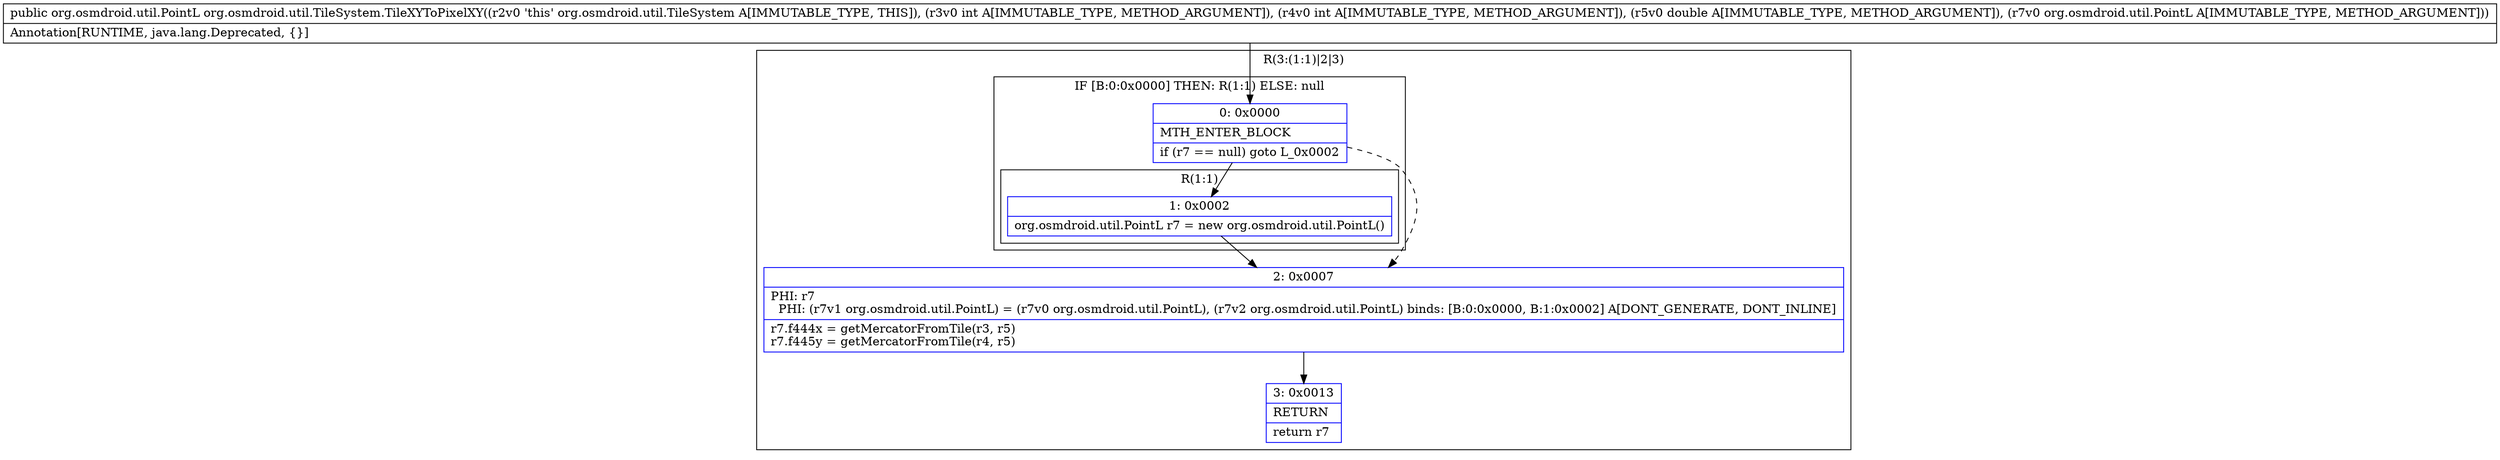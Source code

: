 digraph "CFG fororg.osmdroid.util.TileSystem.TileXYToPixelXY(IIDLorg\/osmdroid\/util\/PointL;)Lorg\/osmdroid\/util\/PointL;" {
subgraph cluster_Region_455148646 {
label = "R(3:(1:1)|2|3)";
node [shape=record,color=blue];
subgraph cluster_IfRegion_614334171 {
label = "IF [B:0:0x0000] THEN: R(1:1) ELSE: null";
node [shape=record,color=blue];
Node_0 [shape=record,label="{0\:\ 0x0000|MTH_ENTER_BLOCK\l|if (r7 == null) goto L_0x0002\l}"];
subgraph cluster_Region_953915558 {
label = "R(1:1)";
node [shape=record,color=blue];
Node_1 [shape=record,label="{1\:\ 0x0002|org.osmdroid.util.PointL r7 = new org.osmdroid.util.PointL()\l}"];
}
}
Node_2 [shape=record,label="{2\:\ 0x0007|PHI: r7 \l  PHI: (r7v1 org.osmdroid.util.PointL) = (r7v0 org.osmdroid.util.PointL), (r7v2 org.osmdroid.util.PointL) binds: [B:0:0x0000, B:1:0x0002] A[DONT_GENERATE, DONT_INLINE]\l|r7.f444x = getMercatorFromTile(r3, r5)\lr7.f445y = getMercatorFromTile(r4, r5)\l}"];
Node_3 [shape=record,label="{3\:\ 0x0013|RETURN\l|return r7\l}"];
}
MethodNode[shape=record,label="{public org.osmdroid.util.PointL org.osmdroid.util.TileSystem.TileXYToPixelXY((r2v0 'this' org.osmdroid.util.TileSystem A[IMMUTABLE_TYPE, THIS]), (r3v0 int A[IMMUTABLE_TYPE, METHOD_ARGUMENT]), (r4v0 int A[IMMUTABLE_TYPE, METHOD_ARGUMENT]), (r5v0 double A[IMMUTABLE_TYPE, METHOD_ARGUMENT]), (r7v0 org.osmdroid.util.PointL A[IMMUTABLE_TYPE, METHOD_ARGUMENT]))  | Annotation[RUNTIME, java.lang.Deprecated, \{\}]\l}"];
MethodNode -> Node_0;
Node_0 -> Node_1;
Node_0 -> Node_2[style=dashed];
Node_1 -> Node_2;
Node_2 -> Node_3;
}

